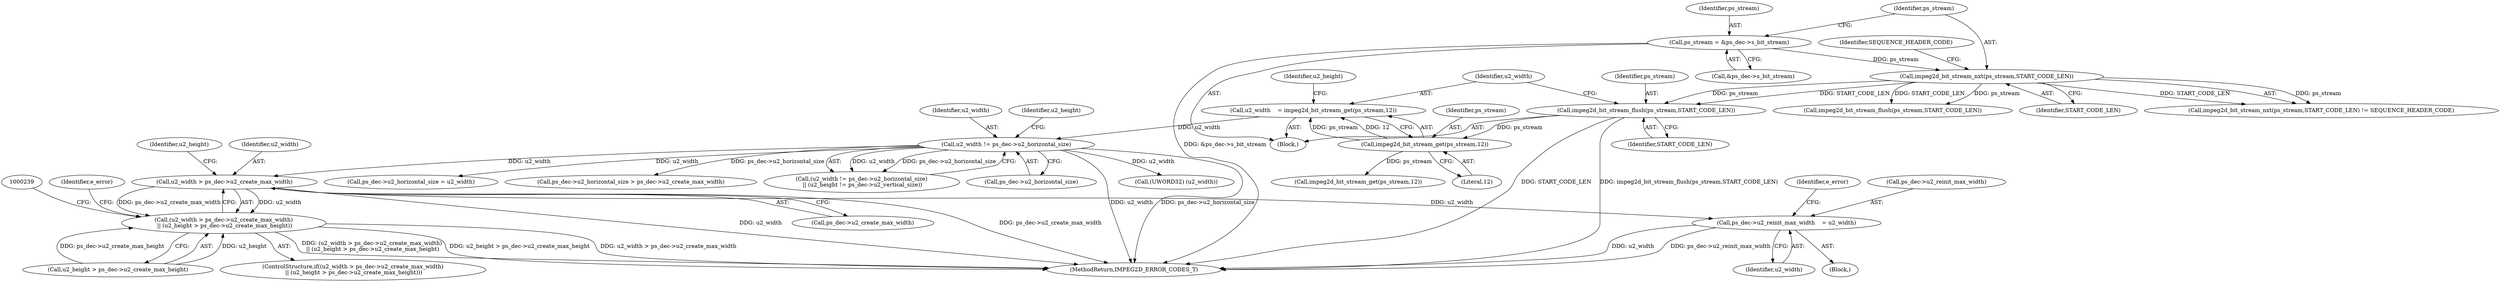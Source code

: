 digraph "0_Android_a86eb798d077b9b25c8f8c77e3c02c2f287c1ce7_0@API" {
"1000208" [label="(Call,u2_width > ps_dec->u2_create_max_width)"];
"1000162" [label="(Call,u2_width != ps_dec->u2_horizontal_size)"];
"1000150" [label="(Call,u2_width    = impeg2d_bit_stream_get(ps_stream,12))"];
"1000152" [label="(Call,impeg2d_bit_stream_get(ps_stream,12))"];
"1000147" [label="(Call,impeg2d_bit_stream_flush(ps_stream,START_CODE_LEN))"];
"1000137" [label="(Call,impeg2d_bit_stream_nxt(ps_stream,START_CODE_LEN))"];
"1000127" [label="(Call,ps_stream = &ps_dec->s_bit_stream)"];
"1000207" [label="(Call,(u2_width > ps_dec->u2_create_max_width)\n || (u2_height > ps_dec->u2_create_max_height))"];
"1000228" [label="(Call,ps_dec->u2_reinit_max_width    = u2_width)"];
"1000150" [label="(Call,u2_width    = impeg2d_bit_stream_get(ps_stream,12))"];
"1000137" [label="(Call,impeg2d_bit_stream_nxt(ps_stream,START_CODE_LEN))"];
"1000234" [label="(Identifier,e_error)"];
"1000214" [label="(Identifier,u2_height)"];
"1000149" [label="(Identifier,START_CODE_LEN)"];
"1000151" [label="(Identifier,u2_width)"];
"1000201" [label="(Call,(UWORD32) (u2_width))"];
"1000162" [label="(Call,u2_width != ps_dec->u2_horizontal_size)"];
"1000153" [label="(Identifier,ps_stream)"];
"1000147" [label="(Call,impeg2d_bit_stream_flush(ps_stream,START_CODE_LEN))"];
"1000156" [label="(Identifier,u2_height)"];
"1000129" [label="(Call,&ps_dec->s_bit_stream)"];
"1000213" [label="(Call,u2_height > ps_dec->u2_create_max_height)"];
"1000208" [label="(Call,u2_width > ps_dec->u2_create_max_width)"];
"1000164" [label="(Call,ps_dec->u2_horizontal_size)"];
"1000180" [label="(Call,ps_dec->u2_horizontal_size = u2_width)"];
"1000152" [label="(Call,impeg2d_bit_stream_get(ps_stream,12))"];
"1000127" [label="(Call,ps_stream = &ps_dec->s_bit_stream)"];
"1000229" [label="(Call,ps_dec->u2_reinit_max_width)"];
"1000232" [label="(Identifier,u2_width)"];
"1000243" [label="(Call,ps_dec->u2_horizontal_size > ps_dec->u2_create_max_width)"];
"1000210" [label="(Call,ps_dec->u2_create_max_width)"];
"1000157" [label="(Call,impeg2d_bit_stream_get(ps_stream,12))"];
"1000218" [label="(Block,)"];
"1000139" [label="(Identifier,START_CODE_LEN)"];
"1000125" [label="(Block,)"];
"1000228" [label="(Call,ps_dec->u2_reinit_max_width    = u2_width)"];
"1000163" [label="(Identifier,u2_width)"];
"1000161" [label="(Call,(u2_width != ps_dec->u2_horizontal_size)\n || (u2_height != ps_dec->u2_vertical_size))"];
"1000136" [label="(Call,impeg2d_bit_stream_nxt(ps_stream,START_CODE_LEN) != SEQUENCE_HEADER_CODE)"];
"1000379" [label="(MethodReturn,IMPEG2D_ERROR_CODES_T)"];
"1000221" [label="(Identifier,e_error)"];
"1000148" [label="(Identifier,ps_stream)"];
"1000128" [label="(Identifier,ps_stream)"];
"1000138" [label="(Identifier,ps_stream)"];
"1000209" [label="(Identifier,u2_width)"];
"1000206" [label="(ControlStructure,if((u2_width > ps_dec->u2_create_max_width)\n || (u2_height > ps_dec->u2_create_max_height)))"];
"1000154" [label="(Literal,12)"];
"1000140" [label="(Identifier,SEQUENCE_HEADER_CODE)"];
"1000142" [label="(Call,impeg2d_bit_stream_flush(ps_stream,START_CODE_LEN))"];
"1000168" [label="(Identifier,u2_height)"];
"1000207" [label="(Call,(u2_width > ps_dec->u2_create_max_width)\n || (u2_height > ps_dec->u2_create_max_height))"];
"1000208" -> "1000207"  [label="AST: "];
"1000208" -> "1000210"  [label="CFG: "];
"1000209" -> "1000208"  [label="AST: "];
"1000210" -> "1000208"  [label="AST: "];
"1000214" -> "1000208"  [label="CFG: "];
"1000207" -> "1000208"  [label="CFG: "];
"1000208" -> "1000379"  [label="DDG: u2_width"];
"1000208" -> "1000379"  [label="DDG: ps_dec->u2_create_max_width"];
"1000208" -> "1000207"  [label="DDG: u2_width"];
"1000208" -> "1000207"  [label="DDG: ps_dec->u2_create_max_width"];
"1000162" -> "1000208"  [label="DDG: u2_width"];
"1000208" -> "1000228"  [label="DDG: u2_width"];
"1000162" -> "1000161"  [label="AST: "];
"1000162" -> "1000164"  [label="CFG: "];
"1000163" -> "1000162"  [label="AST: "];
"1000164" -> "1000162"  [label="AST: "];
"1000168" -> "1000162"  [label="CFG: "];
"1000161" -> "1000162"  [label="CFG: "];
"1000162" -> "1000379"  [label="DDG: ps_dec->u2_horizontal_size"];
"1000162" -> "1000379"  [label="DDG: u2_width"];
"1000162" -> "1000161"  [label="DDG: u2_width"];
"1000162" -> "1000161"  [label="DDG: ps_dec->u2_horizontal_size"];
"1000150" -> "1000162"  [label="DDG: u2_width"];
"1000162" -> "1000180"  [label="DDG: u2_width"];
"1000162" -> "1000201"  [label="DDG: u2_width"];
"1000162" -> "1000243"  [label="DDG: ps_dec->u2_horizontal_size"];
"1000150" -> "1000125"  [label="AST: "];
"1000150" -> "1000152"  [label="CFG: "];
"1000151" -> "1000150"  [label="AST: "];
"1000152" -> "1000150"  [label="AST: "];
"1000156" -> "1000150"  [label="CFG: "];
"1000152" -> "1000150"  [label="DDG: ps_stream"];
"1000152" -> "1000150"  [label="DDG: 12"];
"1000152" -> "1000154"  [label="CFG: "];
"1000153" -> "1000152"  [label="AST: "];
"1000154" -> "1000152"  [label="AST: "];
"1000147" -> "1000152"  [label="DDG: ps_stream"];
"1000152" -> "1000157"  [label="DDG: ps_stream"];
"1000147" -> "1000125"  [label="AST: "];
"1000147" -> "1000149"  [label="CFG: "];
"1000148" -> "1000147"  [label="AST: "];
"1000149" -> "1000147"  [label="AST: "];
"1000151" -> "1000147"  [label="CFG: "];
"1000147" -> "1000379"  [label="DDG: START_CODE_LEN"];
"1000147" -> "1000379"  [label="DDG: impeg2d_bit_stream_flush(ps_stream,START_CODE_LEN)"];
"1000137" -> "1000147"  [label="DDG: ps_stream"];
"1000137" -> "1000147"  [label="DDG: START_CODE_LEN"];
"1000137" -> "1000136"  [label="AST: "];
"1000137" -> "1000139"  [label="CFG: "];
"1000138" -> "1000137"  [label="AST: "];
"1000139" -> "1000137"  [label="AST: "];
"1000140" -> "1000137"  [label="CFG: "];
"1000137" -> "1000136"  [label="DDG: ps_stream"];
"1000137" -> "1000136"  [label="DDG: START_CODE_LEN"];
"1000127" -> "1000137"  [label="DDG: ps_stream"];
"1000137" -> "1000142"  [label="DDG: ps_stream"];
"1000137" -> "1000142"  [label="DDG: START_CODE_LEN"];
"1000127" -> "1000125"  [label="AST: "];
"1000127" -> "1000129"  [label="CFG: "];
"1000128" -> "1000127"  [label="AST: "];
"1000129" -> "1000127"  [label="AST: "];
"1000138" -> "1000127"  [label="CFG: "];
"1000127" -> "1000379"  [label="DDG: &ps_dec->s_bit_stream"];
"1000207" -> "1000206"  [label="AST: "];
"1000207" -> "1000213"  [label="CFG: "];
"1000213" -> "1000207"  [label="AST: "];
"1000221" -> "1000207"  [label="CFG: "];
"1000239" -> "1000207"  [label="CFG: "];
"1000207" -> "1000379"  [label="DDG: u2_width > ps_dec->u2_create_max_width"];
"1000207" -> "1000379"  [label="DDG: (u2_width > ps_dec->u2_create_max_width)\n || (u2_height > ps_dec->u2_create_max_height)"];
"1000207" -> "1000379"  [label="DDG: u2_height > ps_dec->u2_create_max_height"];
"1000213" -> "1000207"  [label="DDG: u2_height"];
"1000213" -> "1000207"  [label="DDG: ps_dec->u2_create_max_height"];
"1000228" -> "1000218"  [label="AST: "];
"1000228" -> "1000232"  [label="CFG: "];
"1000229" -> "1000228"  [label="AST: "];
"1000232" -> "1000228"  [label="AST: "];
"1000234" -> "1000228"  [label="CFG: "];
"1000228" -> "1000379"  [label="DDG: ps_dec->u2_reinit_max_width"];
"1000228" -> "1000379"  [label="DDG: u2_width"];
}
